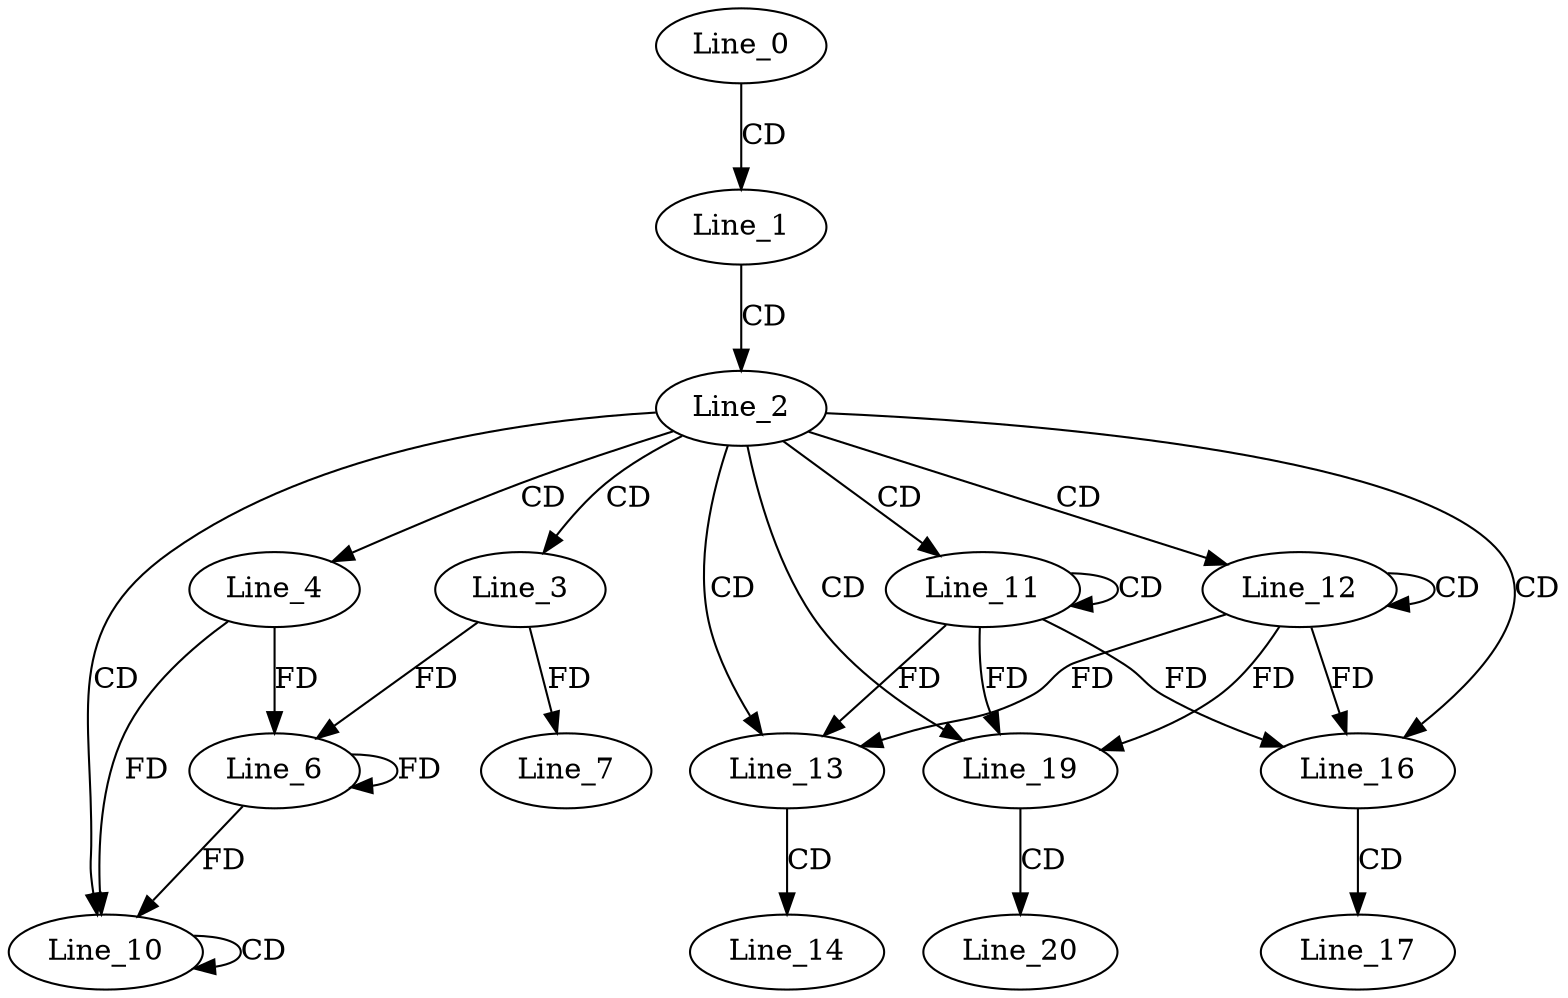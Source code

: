 digraph G {
  Line_0;
  Line_1;
  Line_2;
  Line_3;
  Line_4;
  Line_6;
  Line_6;
  Line_7;
  Line_10;
  Line_10;
  Line_11;
  Line_11;
  Line_12;
  Line_12;
  Line_13;
  Line_14;
  Line_16;
  Line_17;
  Line_19;
  Line_20;
  Line_0 -> Line_1 [ label="CD" ];
  Line_1 -> Line_2 [ label="CD" ];
  Line_2 -> Line_3 [ label="CD" ];
  Line_2 -> Line_4 [ label="CD" ];
  Line_4 -> Line_6 [ label="FD" ];
  Line_6 -> Line_6 [ label="FD" ];
  Line_3 -> Line_6 [ label="FD" ];
  Line_3 -> Line_7 [ label="FD" ];
  Line_2 -> Line_10 [ label="CD" ];
  Line_10 -> Line_10 [ label="CD" ];
  Line_4 -> Line_10 [ label="FD" ];
  Line_6 -> Line_10 [ label="FD" ];
  Line_2 -> Line_11 [ label="CD" ];
  Line_11 -> Line_11 [ label="CD" ];
  Line_2 -> Line_12 [ label="CD" ];
  Line_12 -> Line_12 [ label="CD" ];
  Line_2 -> Line_13 [ label="CD" ];
  Line_11 -> Line_13 [ label="FD" ];
  Line_12 -> Line_13 [ label="FD" ];
  Line_13 -> Line_14 [ label="CD" ];
  Line_2 -> Line_16 [ label="CD" ];
  Line_11 -> Line_16 [ label="FD" ];
  Line_12 -> Line_16 [ label="FD" ];
  Line_16 -> Line_17 [ label="CD" ];
  Line_2 -> Line_19 [ label="CD" ];
  Line_11 -> Line_19 [ label="FD" ];
  Line_12 -> Line_19 [ label="FD" ];
  Line_19 -> Line_20 [ label="CD" ];
}
